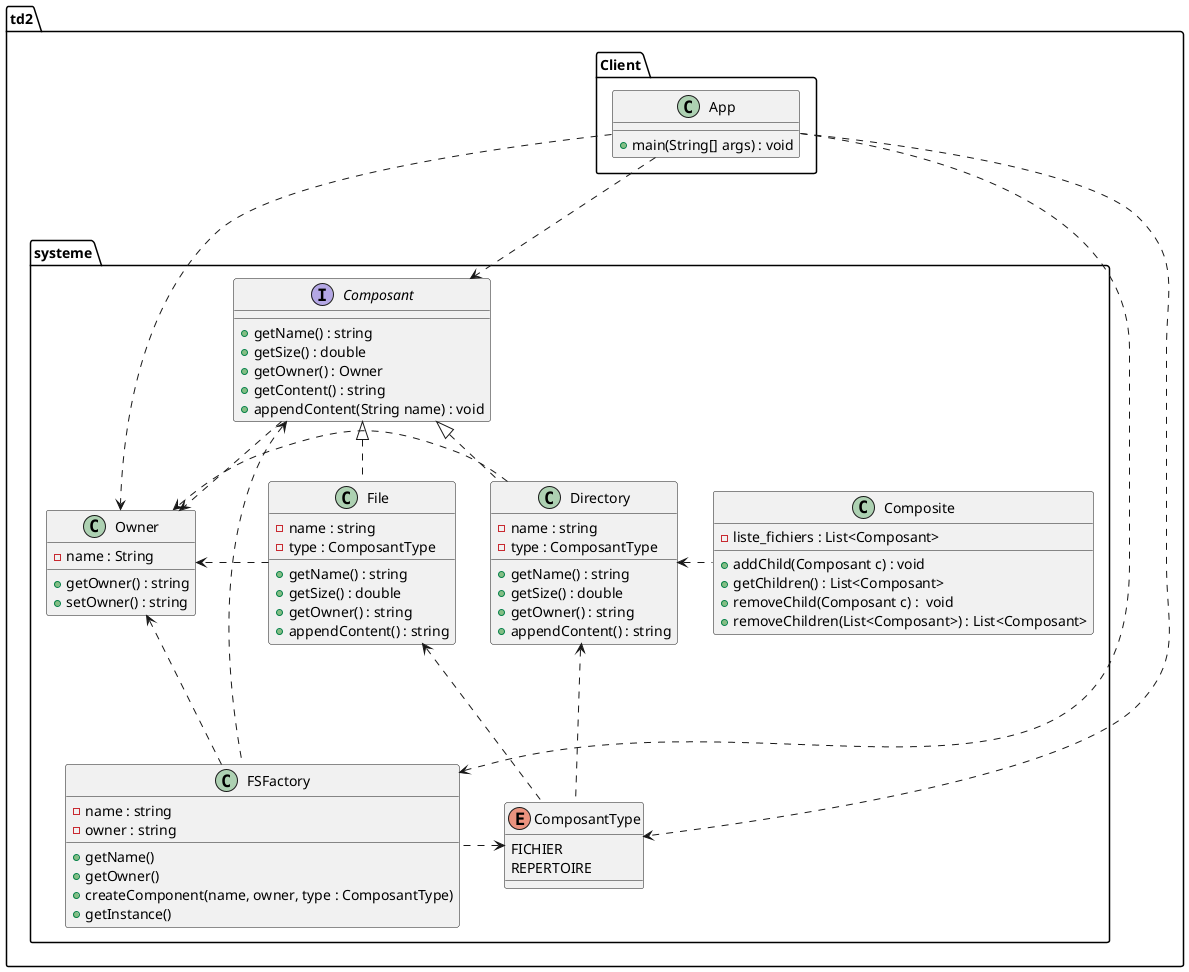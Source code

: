 @startuml

package td2 {

package systeme{

File <... ComposantType
Directory <... ComposantType
Composant <|.. File
File .> Owner
Directory .> Owner
Composant <|.. Directory
Directory <. Composite
Composant ..> Owner
Composant <. FSFactory
Owner <. FSFactory
ComposantType <. FSFactory

abstract class Owner
abstract class FSFactory



interface Composant{
+ getName() : string
+ getSize() : double
+ getOwner() : Owner
+ getContent() : string
+ appendContent(String name) : void
}

enum ComposantType {
FICHIER
REPERTOIRE
}

class Composite{
- liste_fichiers : List<Composant>
+ addChild(Composant c) : void
+ getChildren() : List<Composant>
+ removeChild(Composant c) :  void
+ removeChildren(List<Composant>) : List<Composant>
}

class File{
- name : string
- type : ComposantType
+ getName() : string
+ getSize() : double
+ getOwner() : string
+ appendContent() : string
}

class Directory{
- name : string
- type : ComposantType
+ getName() : string
+ getSize() : double
+ getOwner() : string
+ appendContent() : string
}

class Owner{
- name : String
+ getOwner() : string
+ setOwner() : string
}

class FSFactory{
- name : string
- owner : string
+ getName()
+ getOwner()
+ createComponent(name, owner, type : ComposantType)
+ getInstance()
}

}

package Client {

App ...> FSFactory
App ...> Owner
App ...> Composant
App ...> ComposantType

    class App {
        + main(String[] args) : void
    }
}

}
@enduml